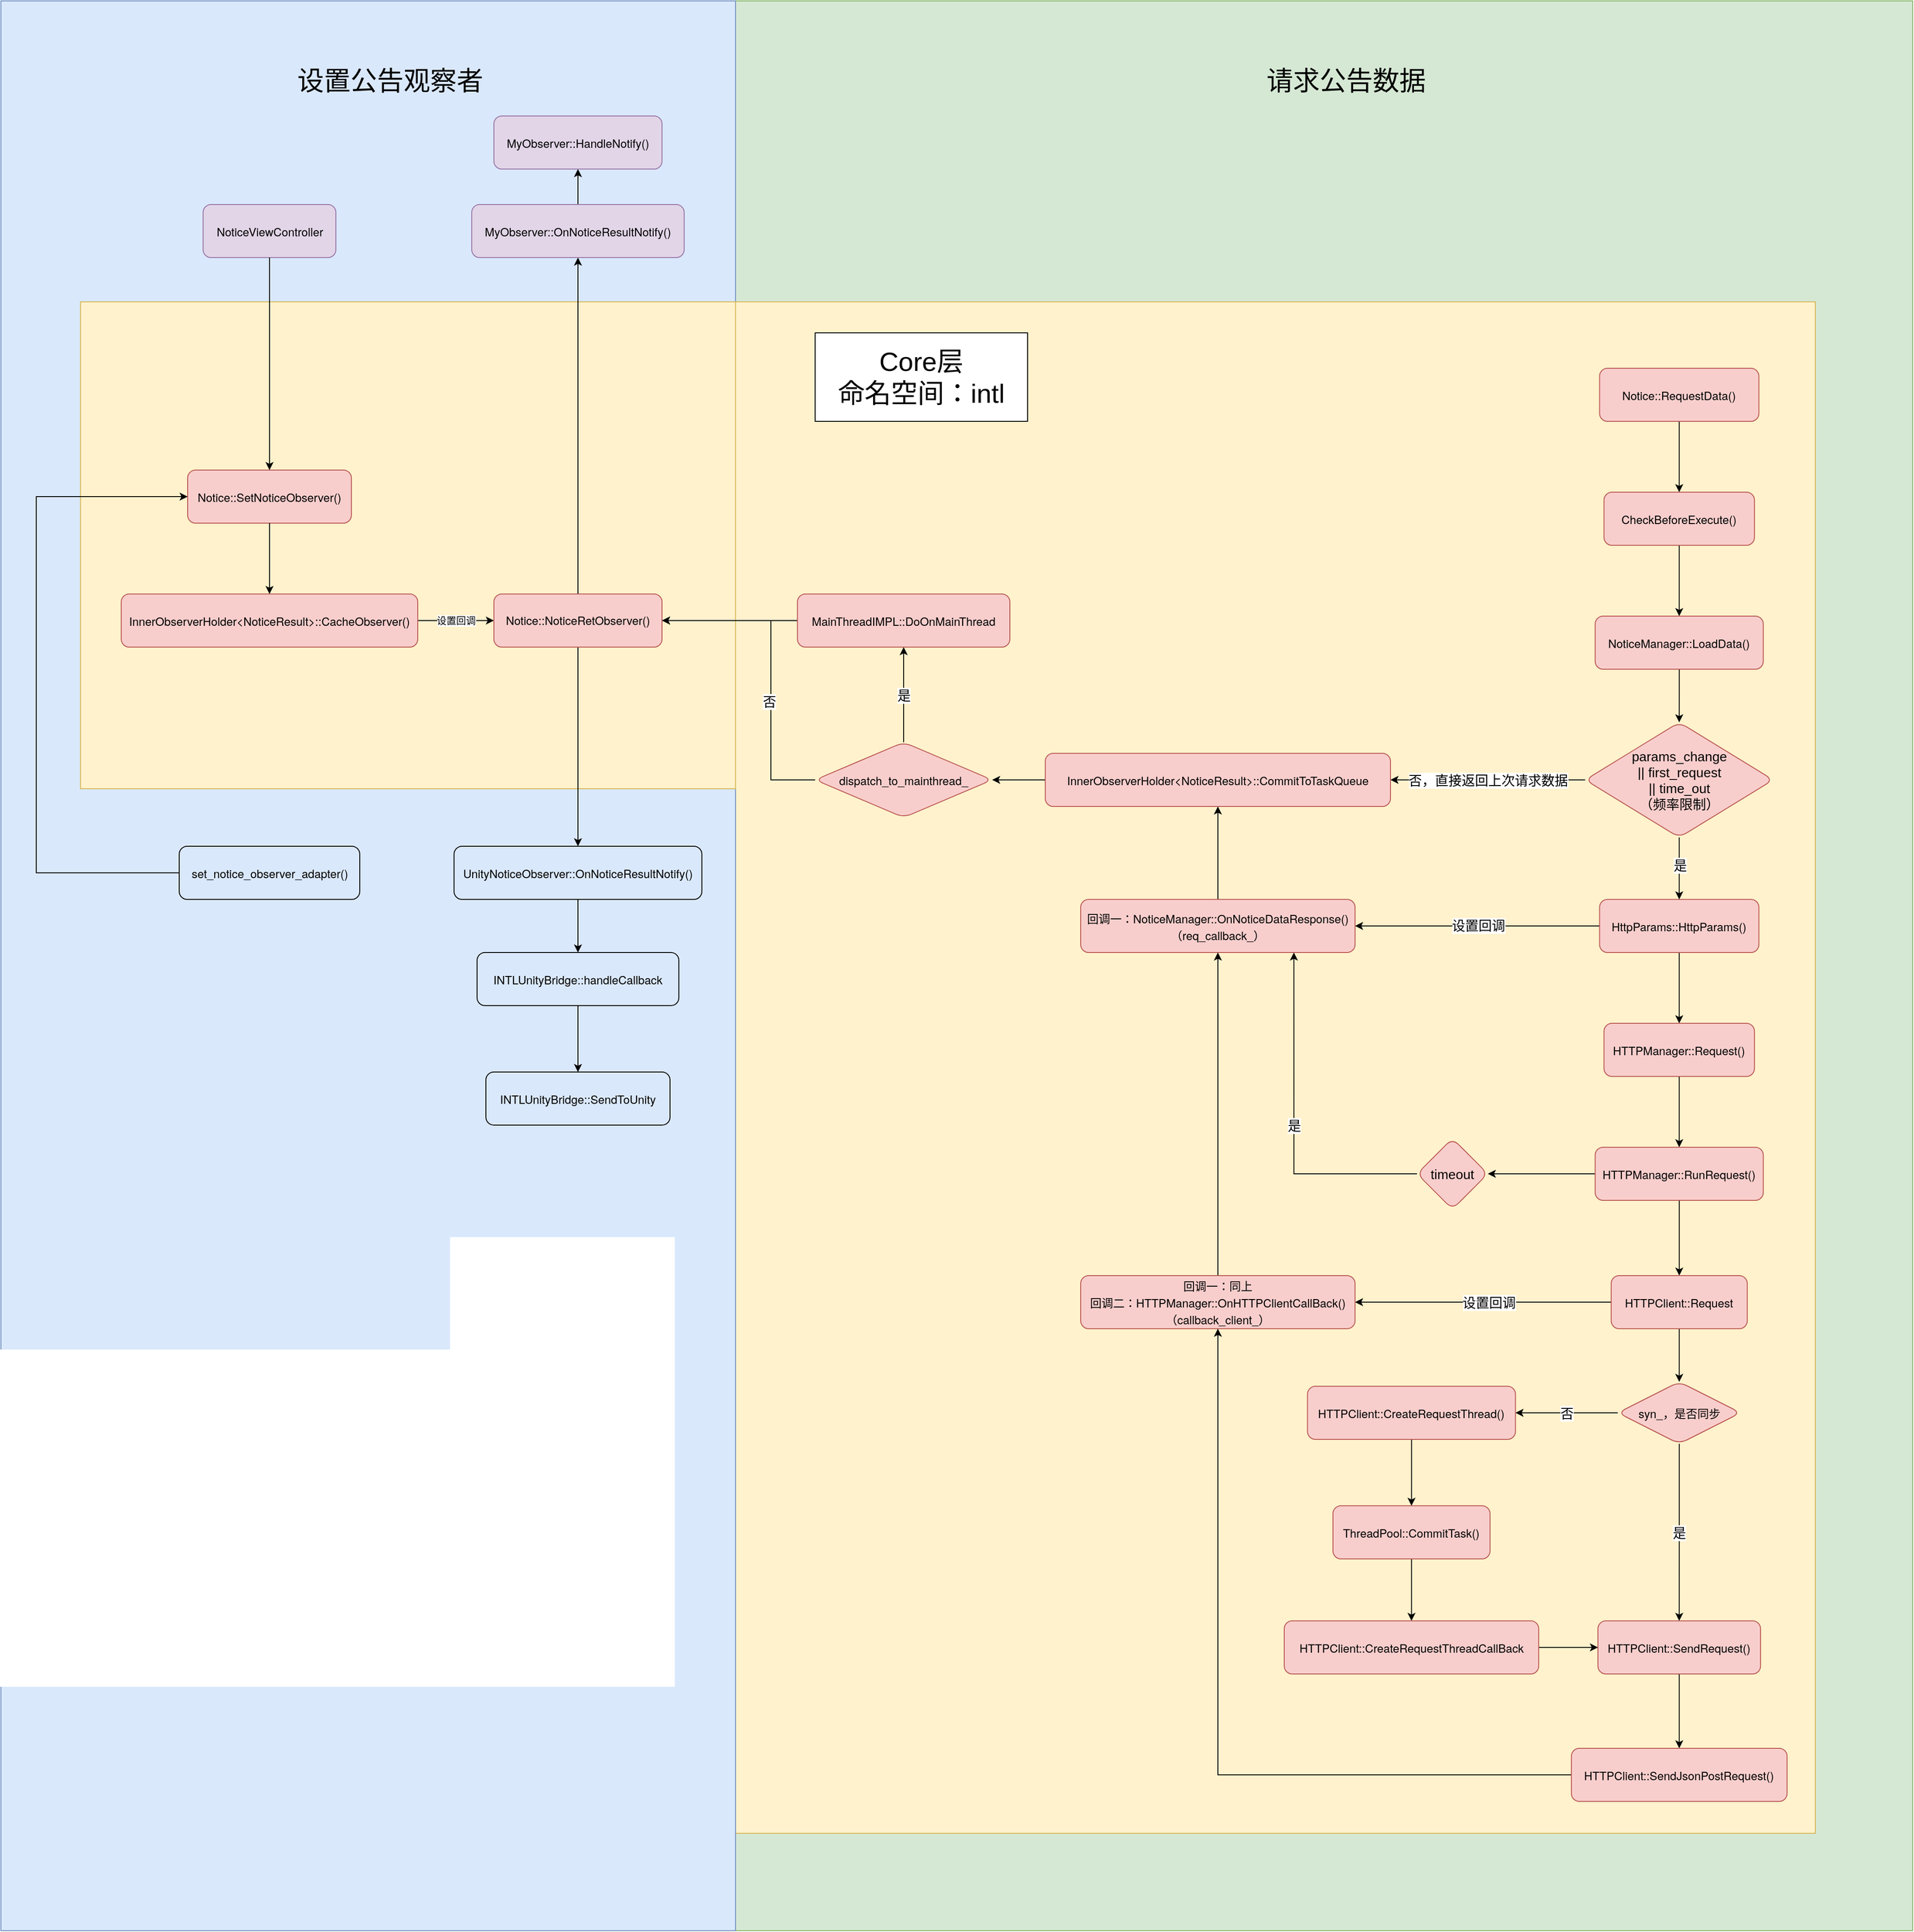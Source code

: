 <mxfile version="16.2.2" type="github">
  <diagram id="6XFbxVQVuKEcNsSUs57a" name="Page-1">
    <mxGraphModel dx="1898" dy="1924" grid="1" gridSize="10" guides="1" tooltips="1" connect="1" arrows="1" fold="1" page="1" pageScale="1" pageWidth="827" pageHeight="1169" math="0" shadow="0">
      <root>
        <mxCell id="0" />
        <mxCell id="1" parent="0" />
        <mxCell id="9o9Hv40ZOTva89XY0RwB-3" value="" style="rounded=0;whiteSpace=wrap;html=1;fillColor=#d5e8d4;strokeColor=#82b366;" vertex="1" parent="1">
          <mxGeometry x="720" y="-280" width="1330" height="2180" as="geometry" />
        </mxCell>
        <mxCell id="9o9Hv40ZOTva89XY0RwB-6" value="" style="rounded=0;whiteSpace=wrap;html=1;fontSize=30;fillColor=#fff2cc;strokeColor=#d6b656;" vertex="1" parent="1">
          <mxGeometry x="720" y="60" width="1220" height="1730" as="geometry" />
        </mxCell>
        <mxCell id="9o9Hv40ZOTva89XY0RwB-2" value="" style="rounded=0;whiteSpace=wrap;html=1;fillColor=#dae8fc;strokeColor=#6c8ebf;" vertex="1" parent="1">
          <mxGeometry x="-110" y="-280" width="830" height="2180" as="geometry" />
        </mxCell>
        <mxCell id="fM-EarZWubq1FICwGO90-23" value="" style="group;fillColor=#fff2cc;strokeColor=#d6b656;container=0;" parent="1" vertex="1" connectable="0">
          <mxGeometry x="-20" y="60" width="740" height="550" as="geometry" />
        </mxCell>
        <mxCell id="fM-EarZWubq1FICwGO90-13" value="设置回调" style="edgeStyle=orthogonalEdgeStyle;rounded=0;orthogonalLoop=1;jettySize=auto;html=1;" parent="1" source="fM-EarZWubq1FICwGO90-6" target="fM-EarZWubq1FICwGO90-12" edge="1">
          <mxGeometry relative="1" as="geometry" />
        </mxCell>
        <mxCell id="fM-EarZWubq1FICwGO90-15" value="" style="edgeStyle=orthogonalEdgeStyle;rounded=0;orthogonalLoop=1;jettySize=auto;html=1;" parent="1" source="fM-EarZWubq1FICwGO90-12" target="fM-EarZWubq1FICwGO90-14" edge="1">
          <mxGeometry relative="1" as="geometry" />
        </mxCell>
        <mxCell id="9o9Hv40ZOTva89XY0RwB-12" style="edgeStyle=orthogonalEdgeStyle;rounded=0;orthogonalLoop=1;jettySize=auto;html=1;exitX=0.5;exitY=1;exitDx=0;exitDy=0;fontSize=30;" edge="1" parent="1" source="fM-EarZWubq1FICwGO90-12" target="9o9Hv40ZOTva89XY0RwB-11">
          <mxGeometry relative="1" as="geometry" />
        </mxCell>
        <mxCell id="fM-EarZWubq1FICwGO90-12" value="&lt;span style=&quot;font-family: &amp;#34;helvetica neue&amp;#34; ; font-size: 13px&quot;&gt;Notice::NoticeRetObserver()&lt;/span&gt;" style="whiteSpace=wrap;html=1;rounded=1;fillColor=#f8cecc;strokeColor=#b85450;" parent="1" vertex="1">
          <mxGeometry x="447" y="390" width="190" height="60" as="geometry" />
        </mxCell>
        <mxCell id="fM-EarZWubq1FICwGO90-17" value="" style="edgeStyle=orthogonalEdgeStyle;rounded=0;orthogonalLoop=1;jettySize=auto;html=1;" parent="1" source="fM-EarZWubq1FICwGO90-14" target="fM-EarZWubq1FICwGO90-16" edge="1">
          <mxGeometry relative="1" as="geometry" />
        </mxCell>
        <mxCell id="fM-EarZWubq1FICwGO90-14" value="&lt;p style=&quot;margin: 0px ; font-stretch: normal ; font-size: 13px ; line-height: normal ; font-family: &amp;#34;helvetica neue&amp;#34;&quot;&gt;MyObserver::OnNoticeResultNotify()&lt;/p&gt;" style="whiteSpace=wrap;html=1;rounded=1;fillColor=#e1d5e7;strokeColor=#9673a6;" parent="1" vertex="1">
          <mxGeometry x="422" y="-50" width="240" height="60" as="geometry" />
        </mxCell>
        <mxCell id="fM-EarZWubq1FICwGO90-16" value="&lt;p style=&quot;margin: 0px ; font-stretch: normal ; font-size: 13px ; line-height: normal ; font-family: &amp;#34;helvetica neue&amp;#34;&quot;&gt;MyObserver::HandleNotify()&lt;/p&gt;" style="whiteSpace=wrap;html=1;rounded=1;fillColor=#e1d5e7;strokeColor=#9673a6;" parent="1" vertex="1">
          <mxGeometry x="447" y="-150" width="190" height="60" as="geometry" />
        </mxCell>
        <mxCell id="fM-EarZWubq1FICwGO90-22" value="设置公告观察者" style="text;html=1;strokeColor=none;fillColor=none;align=center;verticalAlign=middle;whiteSpace=wrap;rounded=0;fontSize=30;" parent="1" vertex="1">
          <mxGeometry x="200" y="-230" width="260" height="80" as="geometry" />
        </mxCell>
        <mxCell id="fM-EarZWubq1FICwGO90-24" value="请求公告数据" style="text;html=1;strokeColor=none;fillColor=none;align=center;verticalAlign=middle;whiteSpace=wrap;rounded=0;fontSize=30;" parent="1" vertex="1">
          <mxGeometry x="1280" y="-230" width="260" height="80" as="geometry" />
        </mxCell>
        <mxCell id="fM-EarZWubq1FICwGO90-27" value="" style="edgeStyle=orthogonalEdgeStyle;rounded=0;orthogonalLoop=1;jettySize=auto;html=1;fontSize=15;" parent="1" source="fM-EarZWubq1FICwGO90-25" target="fM-EarZWubq1FICwGO90-26" edge="1">
          <mxGeometry relative="1" as="geometry" />
        </mxCell>
        <mxCell id="fM-EarZWubq1FICwGO90-25" value="&lt;p style=&quot;margin: 0px ; font-stretch: normal ; font-size: 13px ; line-height: normal ; font-family: &amp;#34;helvetica neue&amp;#34;&quot;&gt;Notice::RequestData()&lt;/p&gt;" style="rounded=1;whiteSpace=wrap;html=1;fontSize=15;fillColor=#f8cecc;strokeColor=#b85450;" parent="1" vertex="1">
          <mxGeometry x="1696.25" y="135" width="180" height="60" as="geometry" />
        </mxCell>
        <mxCell id="fM-EarZWubq1FICwGO90-29" value="" style="edgeStyle=orthogonalEdgeStyle;rounded=0;orthogonalLoop=1;jettySize=auto;html=1;fontSize=15;" parent="1" source="fM-EarZWubq1FICwGO90-26" target="fM-EarZWubq1FICwGO90-28" edge="1">
          <mxGeometry relative="1" as="geometry" />
        </mxCell>
        <mxCell id="fM-EarZWubq1FICwGO90-26" value="&lt;p style=&quot;margin: 0px ; font-stretch: normal ; font-size: 13px ; line-height: normal ; font-family: &amp;#34;helvetica neue&amp;#34;&quot;&gt;CheckBeforeExecute()&lt;/p&gt;" style="whiteSpace=wrap;html=1;fontSize=15;rounded=1;fillColor=#f8cecc;strokeColor=#b85450;" parent="1" vertex="1">
          <mxGeometry x="1701.25" y="275" width="170" height="60" as="geometry" />
        </mxCell>
        <mxCell id="fM-EarZWubq1FICwGO90-286" value="" style="edgeStyle=orthogonalEdgeStyle;rounded=0;orthogonalLoop=1;jettySize=auto;html=1;fontSize=15;" parent="1" source="fM-EarZWubq1FICwGO90-28" target="fM-EarZWubq1FICwGO90-285" edge="1">
          <mxGeometry relative="1" as="geometry" />
        </mxCell>
        <mxCell id="fM-EarZWubq1FICwGO90-28" value="&lt;p style=&quot;margin: 0px ; font-stretch: normal ; font-size: 13px ; line-height: normal ; font-family: &amp;#34;helvetica neue&amp;#34;&quot;&gt;NoticeManager::LoadData()&lt;/p&gt;" style="whiteSpace=wrap;html=1;fontSize=15;rounded=1;fillColor=#f8cecc;strokeColor=#b85450;" parent="1" vertex="1">
          <mxGeometry x="1691.25" y="415" width="190" height="60" as="geometry" />
        </mxCell>
        <mxCell id="fM-EarZWubq1FICwGO90-33" value="" style="edgeStyle=orthogonalEdgeStyle;rounded=0;orthogonalLoop=1;jettySize=auto;html=1;fontSize=15;" parent="1" source="fM-EarZWubq1FICwGO90-30" target="fM-EarZWubq1FICwGO90-32" edge="1">
          <mxGeometry relative="1" as="geometry" />
        </mxCell>
        <mxCell id="fM-EarZWubq1FICwGO90-35" value="设置回调" style="edgeLabel;html=1;align=center;verticalAlign=middle;resizable=0;points=[];fontSize=15;" parent="fM-EarZWubq1FICwGO90-33" vertex="1" connectable="0">
          <mxGeometry y="-1" relative="1" as="geometry">
            <mxPoint as="offset" />
          </mxGeometry>
        </mxCell>
        <mxCell id="fM-EarZWubq1FICwGO90-37" value="" style="edgeStyle=orthogonalEdgeStyle;rounded=0;orthogonalLoop=1;jettySize=auto;html=1;fontSize=15;" parent="1" source="fM-EarZWubq1FICwGO90-30" target="fM-EarZWubq1FICwGO90-36" edge="1">
          <mxGeometry relative="1" as="geometry" />
        </mxCell>
        <mxCell id="fM-EarZWubq1FICwGO90-30" value="&lt;p style=&quot;margin: 0px ; font-stretch: normal ; font-size: 13px ; line-height: normal ; font-family: &amp;#34;helvetica neue&amp;#34;&quot;&gt;HttpParams::HttpParams()&lt;/p&gt;" style="whiteSpace=wrap;html=1;fontSize=15;rounded=1;fillColor=#f8cecc;strokeColor=#b85450;" parent="1" vertex="1">
          <mxGeometry x="1696.25" y="735" width="180" height="60" as="geometry" />
        </mxCell>
        <mxCell id="fM-EarZWubq1FICwGO90-327" style="edgeStyle=orthogonalEdgeStyle;rounded=0;orthogonalLoop=1;jettySize=auto;html=1;exitX=0.5;exitY=0;exitDx=0;exitDy=0;entryX=0.5;entryY=1;entryDx=0;entryDy=0;fontSize=15;" parent="1" source="fM-EarZWubq1FICwGO90-32" target="fM-EarZWubq1FICwGO90-289" edge="1">
          <mxGeometry relative="1" as="geometry" />
        </mxCell>
        <mxCell id="fM-EarZWubq1FICwGO90-32" value="&lt;p style=&quot;margin: 0px ; font-stretch: normal ; font-size: 13px ; line-height: normal ; font-family: &amp;#34;helvetica neue&amp;#34;&quot;&gt;回调一：NoticeManager::OnNoticeDataResponse()（&lt;span style=&quot;font-family: &amp;#34;helvetica neue&amp;#34;&quot;&gt;req_callback_&lt;/span&gt;）&lt;/p&gt;" style="whiteSpace=wrap;html=1;fontSize=15;rounded=1;fillColor=#f8cecc;strokeColor=#b85450;" parent="1" vertex="1">
          <mxGeometry x="1110.0" y="735" width="310" height="60" as="geometry" />
        </mxCell>
        <mxCell id="fM-EarZWubq1FICwGO90-280" value="" style="edgeStyle=orthogonalEdgeStyle;rounded=0;orthogonalLoop=1;jettySize=auto;html=1;fontSize=15;" parent="1" source="fM-EarZWubq1FICwGO90-36" target="fM-EarZWubq1FICwGO90-279" edge="1">
          <mxGeometry relative="1" as="geometry" />
        </mxCell>
        <mxCell id="fM-EarZWubq1FICwGO90-36" value="&lt;p style=&quot;margin: 0px ; font-stretch: normal ; font-size: 13px ; line-height: normal ; font-family: &amp;#34;helvetica neue&amp;#34;&quot;&gt;HTTPManager::Request()&lt;/p&gt;" style="whiteSpace=wrap;html=1;fontSize=15;rounded=1;fillColor=#f8cecc;strokeColor=#b85450;" parent="1" vertex="1">
          <mxGeometry x="1701.25" y="875" width="170" height="60" as="geometry" />
        </mxCell>
        <mxCell id="fM-EarZWubq1FICwGO90-282" value="" style="edgeStyle=orthogonalEdgeStyle;rounded=0;orthogonalLoop=1;jettySize=auto;html=1;fontSize=15;" parent="1" source="fM-EarZWubq1FICwGO90-279" target="fM-EarZWubq1FICwGO90-281" edge="1">
          <mxGeometry relative="1" as="geometry" />
        </mxCell>
        <mxCell id="fM-EarZWubq1FICwGO90-303" value="" style="edgeStyle=orthogonalEdgeStyle;rounded=0;orthogonalLoop=1;jettySize=auto;html=1;fontSize=15;" parent="1" source="fM-EarZWubq1FICwGO90-279" target="fM-EarZWubq1FICwGO90-302" edge="1">
          <mxGeometry relative="1" as="geometry" />
        </mxCell>
        <mxCell id="fM-EarZWubq1FICwGO90-279" value="&lt;p style=&quot;margin: 0px ; font-stretch: normal ; font-size: 13px ; line-height: normal ; font-family: &amp;#34;helvetica neue&amp;#34;&quot;&gt;HTTPManager::RunRequest()&lt;/p&gt;" style="whiteSpace=wrap;html=1;fontSize=15;rounded=1;fillColor=#f8cecc;strokeColor=#b85450;" parent="1" vertex="1">
          <mxGeometry x="1691.25" y="1015" width="190" height="60" as="geometry" />
        </mxCell>
        <mxCell id="fM-EarZWubq1FICwGO90-283" value="是" style="edgeStyle=orthogonalEdgeStyle;rounded=0;orthogonalLoop=1;jettySize=auto;html=1;exitX=0;exitY=0.5;exitDx=0;exitDy=0;fontSize=15;entryX=0.777;entryY=1;entryDx=0;entryDy=0;entryPerimeter=0;" parent="1" source="fM-EarZWubq1FICwGO90-281" target="fM-EarZWubq1FICwGO90-32" edge="1">
          <mxGeometry relative="1" as="geometry">
            <mxPoint x="1350" y="810" as="targetPoint" />
            <Array as="points">
              <mxPoint x="1351" y="1045" />
            </Array>
          </mxGeometry>
        </mxCell>
        <mxCell id="fM-EarZWubq1FICwGO90-281" value="timeout" style="rhombus;whiteSpace=wrap;html=1;fontSize=15;rounded=1;fillColor=#f8cecc;strokeColor=#b85450;" parent="1" vertex="1">
          <mxGeometry x="1490" y="1005" width="80" height="80" as="geometry" />
        </mxCell>
        <mxCell id="fM-EarZWubq1FICwGO90-287" style="edgeStyle=orthogonalEdgeStyle;rounded=0;orthogonalLoop=1;jettySize=auto;html=1;exitX=0.5;exitY=1;exitDx=0;exitDy=0;entryX=0.5;entryY=0;entryDx=0;entryDy=0;fontSize=15;" parent="1" source="fM-EarZWubq1FICwGO90-285" target="fM-EarZWubq1FICwGO90-30" edge="1">
          <mxGeometry relative="1" as="geometry" />
        </mxCell>
        <mxCell id="fM-EarZWubq1FICwGO90-288" value="是" style="edgeLabel;html=1;align=center;verticalAlign=middle;resizable=0;points=[];fontSize=15;" parent="fM-EarZWubq1FICwGO90-287" vertex="1" connectable="0">
          <mxGeometry x="-0.125" y="2" relative="1" as="geometry">
            <mxPoint x="-2" as="offset" />
          </mxGeometry>
        </mxCell>
        <mxCell id="fM-EarZWubq1FICwGO90-290" value="否，直接返回上次请求数据" style="edgeStyle=orthogonalEdgeStyle;rounded=0;orthogonalLoop=1;jettySize=auto;html=1;fontSize=15;" parent="1" source="fM-EarZWubq1FICwGO90-285" target="fM-EarZWubq1FICwGO90-289" edge="1">
          <mxGeometry relative="1" as="geometry" />
        </mxCell>
        <mxCell id="fM-EarZWubq1FICwGO90-285" value="params_change &lt;br&gt;||&amp;nbsp;first_request &lt;br&gt;|| time_out&lt;br&gt;（频率限制）" style="rhombus;whiteSpace=wrap;html=1;fontSize=15;rounded=1;fillColor=#f8cecc;strokeColor=#b85450;" parent="1" vertex="1">
          <mxGeometry x="1680" y="535" width="212.5" height="130" as="geometry" />
        </mxCell>
        <mxCell id="fM-EarZWubq1FICwGO90-293" value="" style="edgeStyle=orthogonalEdgeStyle;rounded=0;orthogonalLoop=1;jettySize=auto;html=1;fontSize=15;exitX=0;exitY=0.5;exitDx=0;exitDy=0;" parent="1" source="fM-EarZWubq1FICwGO90-289" target="fM-EarZWubq1FICwGO90-292" edge="1">
          <mxGeometry relative="1" as="geometry">
            <mxPoint x="1060" y="600" as="sourcePoint" />
          </mxGeometry>
        </mxCell>
        <mxCell id="fM-EarZWubq1FICwGO90-289" value="&lt;p style=&quot;margin: 0px ; font-stretch: normal ; font-size: 13px ; line-height: normal ; font-family: &amp;#34;helvetica neue&amp;#34;&quot;&gt;InnerObserverHolder&amp;lt;NoticeResult&amp;gt;::CommitToTaskQueue&lt;/p&gt;" style="whiteSpace=wrap;html=1;fontSize=15;rounded=1;fillColor=#f8cecc;strokeColor=#b85450;" parent="1" vertex="1">
          <mxGeometry x="1070" y="570" width="390" height="60" as="geometry" />
        </mxCell>
        <mxCell id="fM-EarZWubq1FICwGO90-296" value="是" style="edgeStyle=orthogonalEdgeStyle;rounded=0;orthogonalLoop=1;jettySize=auto;html=1;fontSize=15;" parent="1" source="fM-EarZWubq1FICwGO90-292" target="fM-EarZWubq1FICwGO90-295" edge="1">
          <mxGeometry relative="1" as="geometry" />
        </mxCell>
        <mxCell id="fM-EarZWubq1FICwGO90-299" style="edgeStyle=orthogonalEdgeStyle;rounded=0;orthogonalLoop=1;jettySize=auto;html=1;exitX=0;exitY=0.5;exitDx=0;exitDy=0;entryX=1;entryY=0.5;entryDx=0;entryDy=0;fontSize=15;" parent="1" source="fM-EarZWubq1FICwGO90-292" target="fM-EarZWubq1FICwGO90-12" edge="1">
          <mxGeometry relative="1" as="geometry">
            <Array as="points">
              <mxPoint x="760" y="600" />
              <mxPoint x="760" y="420" />
            </Array>
          </mxGeometry>
        </mxCell>
        <mxCell id="fM-EarZWubq1FICwGO90-301" value="否" style="edgeLabel;html=1;align=center;verticalAlign=middle;resizable=0;points=[];fontSize=15;" parent="fM-EarZWubq1FICwGO90-299" vertex="1" connectable="0">
          <mxGeometry x="-0.703" y="-2" relative="1" as="geometry">
            <mxPoint x="-4" y="-87" as="offset" />
          </mxGeometry>
        </mxCell>
        <mxCell id="fM-EarZWubq1FICwGO90-292" value="&lt;p style=&quot;margin: 0px ; font-stretch: normal ; font-size: 13px ; line-height: normal ; font-family: &amp;#34;helvetica neue&amp;#34;&quot;&gt;dispatch_to_mainthread_&lt;/p&gt;" style="rhombus;whiteSpace=wrap;html=1;fontSize=15;rounded=1;fillColor=#f8cecc;strokeColor=#b85450;" parent="1" vertex="1">
          <mxGeometry x="810" y="557.5" width="200" height="85" as="geometry" />
        </mxCell>
        <mxCell id="fM-EarZWubq1FICwGO90-298" style="edgeStyle=orthogonalEdgeStyle;rounded=0;orthogonalLoop=1;jettySize=auto;html=1;exitX=0;exitY=0.5;exitDx=0;exitDy=0;entryX=1;entryY=0.5;entryDx=0;entryDy=0;fontSize=15;" parent="1" source="fM-EarZWubq1FICwGO90-295" target="fM-EarZWubq1FICwGO90-12" edge="1">
          <mxGeometry relative="1" as="geometry" />
        </mxCell>
        <mxCell id="fM-EarZWubq1FICwGO90-295" value="&lt;p style=&quot;margin: 0px ; font-stretch: normal ; font-size: 13px ; line-height: normal ; font-family: &amp;#34;helvetica neue&amp;#34;&quot;&gt;MainThreadIMPL::DoOnMainThread&lt;/p&gt;" style="whiteSpace=wrap;html=1;fontSize=15;rounded=1;fillColor=#f8cecc;strokeColor=#b85450;" parent="1" vertex="1">
          <mxGeometry x="790" y="390" width="240" height="60" as="geometry" />
        </mxCell>
        <mxCell id="fM-EarZWubq1FICwGO90-305" value="" style="edgeStyle=orthogonalEdgeStyle;rounded=0;orthogonalLoop=1;jettySize=auto;html=1;fontSize=15;" parent="1" source="fM-EarZWubq1FICwGO90-302" target="fM-EarZWubq1FICwGO90-304" edge="1">
          <mxGeometry relative="1" as="geometry" />
        </mxCell>
        <mxCell id="fM-EarZWubq1FICwGO90-306" value="设置回调" style="edgeLabel;html=1;align=center;verticalAlign=middle;resizable=0;points=[];fontSize=15;" parent="fM-EarZWubq1FICwGO90-305" vertex="1" connectable="0">
          <mxGeometry x="-0.074" y="-2" relative="1" as="geometry">
            <mxPoint x="-5" y="2" as="offset" />
          </mxGeometry>
        </mxCell>
        <mxCell id="fM-EarZWubq1FICwGO90-309" value="" style="edgeStyle=orthogonalEdgeStyle;rounded=0;orthogonalLoop=1;jettySize=auto;html=1;fontSize=15;" parent="1" source="fM-EarZWubq1FICwGO90-302" target="fM-EarZWubq1FICwGO90-308" edge="1">
          <mxGeometry relative="1" as="geometry" />
        </mxCell>
        <mxCell id="fM-EarZWubq1FICwGO90-302" value="&lt;p style=&quot;margin: 0px ; font-stretch: normal ; font-size: 13px ; line-height: normal ; font-family: &amp;#34;helvetica neue&amp;#34;&quot;&gt;HTTPClient::Request&lt;/p&gt;" style="whiteSpace=wrap;html=1;fontSize=15;rounded=1;fillColor=#f8cecc;strokeColor=#b85450;" parent="1" vertex="1">
          <mxGeometry x="1709.39" y="1160" width="153.75" height="60" as="geometry" />
        </mxCell>
        <mxCell id="fM-EarZWubq1FICwGO90-316" style="edgeStyle=orthogonalEdgeStyle;rounded=0;orthogonalLoop=1;jettySize=auto;html=1;exitX=0.5;exitY=0;exitDx=0;exitDy=0;entryX=0.5;entryY=1;entryDx=0;entryDy=0;fontSize=15;" parent="1" source="fM-EarZWubq1FICwGO90-304" target="fM-EarZWubq1FICwGO90-32" edge="1">
          <mxGeometry relative="1" as="geometry" />
        </mxCell>
        <mxCell id="fM-EarZWubq1FICwGO90-304" value="&lt;p style=&quot;margin: 0px ; font-stretch: normal ; font-size: 13px ; line-height: normal ; font-family: &amp;#34;helvetica neue&amp;#34;&quot;&gt;回调一：同上&lt;/p&gt;&lt;p style=&quot;margin: 0px ; font-stretch: normal ; font-size: 13px ; line-height: normal ; font-family: &amp;#34;helvetica neue&amp;#34;&quot;&gt;回调二：HTTPManager::OnHTTPClientCallBack()（&lt;span style=&quot;font-family: &amp;#34;helvetica neue&amp;#34;&quot;&gt;callback_client_&lt;/span&gt;）&lt;/p&gt;" style="whiteSpace=wrap;html=1;fontSize=15;rounded=1;fillColor=#f8cecc;strokeColor=#b85450;" parent="1" vertex="1">
          <mxGeometry x="1110" y="1160" width="309.99" height="60" as="geometry" />
        </mxCell>
        <mxCell id="fM-EarZWubq1FICwGO90-311" value="是" style="edgeStyle=orthogonalEdgeStyle;rounded=0;orthogonalLoop=1;jettySize=auto;html=1;fontSize=15;" parent="1" source="fM-EarZWubq1FICwGO90-308" target="fM-EarZWubq1FICwGO90-310" edge="1">
          <mxGeometry relative="1" as="geometry" />
        </mxCell>
        <mxCell id="fM-EarZWubq1FICwGO90-313" value="否" style="edgeStyle=orthogonalEdgeStyle;rounded=0;orthogonalLoop=1;jettySize=auto;html=1;fontSize=15;" parent="1" source="fM-EarZWubq1FICwGO90-308" target="fM-EarZWubq1FICwGO90-312" edge="1">
          <mxGeometry relative="1" as="geometry" />
        </mxCell>
        <mxCell id="fM-EarZWubq1FICwGO90-308" value="&lt;p style=&quot;margin: 0px ; font-stretch: normal ; font-size: 13px ; line-height: normal ; font-family: &amp;#34;helvetica neue&amp;#34;&quot;&gt;syn_，是否同步&lt;/p&gt;" style="rhombus;whiteSpace=wrap;html=1;fontSize=15;rounded=1;fillColor=#f8cecc;strokeColor=#b85450;" parent="1" vertex="1">
          <mxGeometry x="1716.88" y="1280" width="138.75" height="70" as="geometry" />
        </mxCell>
        <mxCell id="fM-EarZWubq1FICwGO90-315" value="" style="edgeStyle=orthogonalEdgeStyle;rounded=0;orthogonalLoop=1;jettySize=auto;html=1;fontSize=15;" parent="1" source="fM-EarZWubq1FICwGO90-310" target="fM-EarZWubq1FICwGO90-314" edge="1">
          <mxGeometry relative="1" as="geometry" />
        </mxCell>
        <mxCell id="fM-EarZWubq1FICwGO90-310" value="&lt;p style=&quot;margin: 0px ; font-stretch: normal ; font-size: 13px ; line-height: normal ; font-family: &amp;#34;helvetica neue&amp;#34;&quot;&gt;HTTPClient::SendRequest()&lt;/p&gt;" style="whiteSpace=wrap;html=1;fontSize=15;rounded=1;fillColor=#f8cecc;strokeColor=#b85450;" parent="1" vertex="1">
          <mxGeometry x="1694.4" y="1550" width="183.74" height="60" as="geometry" />
        </mxCell>
        <mxCell id="fM-EarZWubq1FICwGO90-321" value="" style="edgeStyle=orthogonalEdgeStyle;rounded=0;orthogonalLoop=1;jettySize=auto;html=1;fontSize=15;" parent="1" source="fM-EarZWubq1FICwGO90-312" target="fM-EarZWubq1FICwGO90-320" edge="1">
          <mxGeometry relative="1" as="geometry" />
        </mxCell>
        <mxCell id="fM-EarZWubq1FICwGO90-312" value="&lt;p style=&quot;margin: 0px ; font-stretch: normal ; font-size: 13px ; line-height: normal ; font-family: &amp;#34;helvetica neue&amp;#34;&quot;&gt;HTTPClient::CreateRequestThread()&lt;/p&gt;" style="whiteSpace=wrap;html=1;fontSize=15;rounded=1;fillColor=#f8cecc;strokeColor=#b85450;" parent="1" vertex="1">
          <mxGeometry x="1366.26" y="1285" width="234.99" height="60" as="geometry" />
        </mxCell>
        <mxCell id="fM-EarZWubq1FICwGO90-319" style="edgeStyle=orthogonalEdgeStyle;rounded=0;orthogonalLoop=1;jettySize=auto;html=1;entryX=0.5;entryY=1;entryDx=0;entryDy=0;fontSize=15;exitX=0;exitY=0.5;exitDx=0;exitDy=0;" parent="1" source="fM-EarZWubq1FICwGO90-314" target="fM-EarZWubq1FICwGO90-304" edge="1">
          <mxGeometry relative="1" as="geometry">
            <mxPoint x="2030" y="1720" as="sourcePoint" />
          </mxGeometry>
        </mxCell>
        <mxCell id="fM-EarZWubq1FICwGO90-314" value="&lt;p style=&quot;margin: 0px ; font-stretch: normal ; font-size: 13px ; line-height: normal ; font-family: &amp;#34;helvetica neue&amp;#34;&quot;&gt;HTTPClient::SendJsonPostRequest()&lt;/p&gt;" style="whiteSpace=wrap;html=1;fontSize=15;rounded=1;fillColor=#f8cecc;strokeColor=#b85450;" parent="1" vertex="1">
          <mxGeometry x="1664.39" y="1694" width="243.73" height="60" as="geometry" />
        </mxCell>
        <mxCell id="fM-EarZWubq1FICwGO90-323" value="" style="edgeStyle=orthogonalEdgeStyle;rounded=0;orthogonalLoop=1;jettySize=auto;html=1;fontSize=15;" parent="1" source="fM-EarZWubq1FICwGO90-320" target="fM-EarZWubq1FICwGO90-322" edge="1">
          <mxGeometry relative="1" as="geometry" />
        </mxCell>
        <mxCell id="fM-EarZWubq1FICwGO90-320" value="&lt;p style=&quot;margin: 0px ; font-stretch: normal ; font-size: 13px ; line-height: normal ; font-family: &amp;#34;helvetica neue&amp;#34;&quot;&gt;ThreadPool::CommitTask()&lt;/p&gt;" style="whiteSpace=wrap;html=1;fontSize=15;rounded=1;fillColor=#f8cecc;strokeColor=#b85450;" parent="1" vertex="1">
          <mxGeometry x="1395.01" y="1420" width="177.49" height="60" as="geometry" />
        </mxCell>
        <mxCell id="fM-EarZWubq1FICwGO90-325" style="edgeStyle=orthogonalEdgeStyle;rounded=0;orthogonalLoop=1;jettySize=auto;html=1;exitX=1;exitY=0.5;exitDx=0;exitDy=0;entryX=0;entryY=0.5;entryDx=0;entryDy=0;fontSize=15;" parent="1" source="fM-EarZWubq1FICwGO90-322" target="fM-EarZWubq1FICwGO90-310" edge="1">
          <mxGeometry relative="1" as="geometry" />
        </mxCell>
        <mxCell id="fM-EarZWubq1FICwGO90-322" value="&lt;p style=&quot;margin: 0px ; font-stretch: normal ; font-size: 13px ; line-height: normal ; font-family: &amp;#34;helvetica neue&amp;#34;&quot;&gt;HTTPClient::CreateRequestThreadCallBack&lt;/p&gt;" style="whiteSpace=wrap;html=1;fontSize=15;rounded=1;fillColor=#f8cecc;strokeColor=#b85450;" parent="1" vertex="1">
          <mxGeometry x="1340" y="1550" width="287.5" height="60" as="geometry" />
        </mxCell>
        <mxCell id="fM-EarZWubq1FICwGO90-21" value="&lt;font style=&quot;font-size: 30px&quot;&gt;Core层&lt;br style=&quot;font-size: 30px&quot;&gt;命名空间：intl&lt;/font&gt;" style="rounded=0;whiteSpace=wrap;html=1;fontSize=30;" parent="1" vertex="1">
          <mxGeometry x="810" y="95" width="240" height="100" as="geometry" />
        </mxCell>
        <mxCell id="fM-EarZWubq1FICwGO90-1" value="&lt;p style=&quot;margin: 0px ; font-stretch: normal ; font-size: 13px ; line-height: normal ; font-family: &amp;#34;helvetica neue&amp;#34;&quot;&gt;NoticeViewController&lt;/p&gt;" style="rounded=1;whiteSpace=wrap;html=1;fillColor=#e1d5e7;strokeColor=#9673a6;" parent="1" vertex="1">
          <mxGeometry x="118.5" y="-50" width="150" height="60" as="geometry" />
        </mxCell>
        <mxCell id="fM-EarZWubq1FICwGO90-2" value="&lt;p style=&quot;margin: 0px ; font-stretch: normal ; font-size: 13px ; line-height: normal ; font-family: &amp;#34;helvetica neue&amp;#34;&quot;&gt;Notice::SetNoticeObserver()&lt;/p&gt;" style="whiteSpace=wrap;html=1;rounded=1;fillColor=#f8cecc;strokeColor=#b85450;" parent="1" vertex="1">
          <mxGeometry x="101" y="250" width="185" height="60" as="geometry" />
        </mxCell>
        <mxCell id="fM-EarZWubq1FICwGO90-3" value="" style="edgeStyle=orthogonalEdgeStyle;rounded=0;orthogonalLoop=1;jettySize=auto;html=1;" parent="1" source="fM-EarZWubq1FICwGO90-1" target="fM-EarZWubq1FICwGO90-2" edge="1">
          <mxGeometry relative="1" as="geometry" />
        </mxCell>
        <mxCell id="fM-EarZWubq1FICwGO90-6" value="&lt;p style=&quot;margin: 0px ; font-stretch: normal ; font-size: 13px ; line-height: normal ; font-family: &amp;#34;helvetica neue&amp;#34;&quot;&gt;InnerObserverHolder&amp;lt;NoticeResult&amp;gt;::CacheObserver()&lt;/p&gt;" style="whiteSpace=wrap;html=1;rounded=1;fillColor=#f8cecc;strokeColor=#b85450;" parent="1" vertex="1">
          <mxGeometry x="26" y="390" width="335" height="60" as="geometry" />
        </mxCell>
        <mxCell id="fM-EarZWubq1FICwGO90-7" value="" style="edgeStyle=orthogonalEdgeStyle;rounded=0;orthogonalLoop=1;jettySize=auto;html=1;" parent="1" source="fM-EarZWubq1FICwGO90-2" target="fM-EarZWubq1FICwGO90-6" edge="1">
          <mxGeometry relative="1" as="geometry" />
        </mxCell>
        <mxCell id="9o9Hv40ZOTva89XY0RwB-10" style="edgeStyle=orthogonalEdgeStyle;rounded=0;orthogonalLoop=1;jettySize=auto;html=1;exitX=0;exitY=0.5;exitDx=0;exitDy=0;entryX=0;entryY=0.5;entryDx=0;entryDy=0;fontSize=30;" edge="1" parent="1" source="9o9Hv40ZOTva89XY0RwB-7" target="fM-EarZWubq1FICwGO90-2">
          <mxGeometry relative="1" as="geometry">
            <Array as="points">
              <mxPoint x="-70" y="705" />
              <mxPoint x="-70" y="280" />
            </Array>
          </mxGeometry>
        </mxCell>
        <mxCell id="9o9Hv40ZOTva89XY0RwB-7" value="&lt;p style=&quot;margin: 0px ; font-stretch: normal ; font-size: 13px ; line-height: normal ; font-family: &amp;#34;helvetica neue&amp;#34;&quot;&gt;set_notice_observer_adapter()&lt;/p&gt;" style="rounded=1;whiteSpace=wrap;html=1;fontSize=30;fillColor=none;gradientColor=none;" vertex="1" parent="1">
          <mxGeometry x="91.5" y="675" width="204" height="60" as="geometry" />
        </mxCell>
        <mxCell id="9o9Hv40ZOTva89XY0RwB-14" style="edgeStyle=orthogonalEdgeStyle;rounded=0;orthogonalLoop=1;jettySize=auto;html=1;exitX=0.5;exitY=1;exitDx=0;exitDy=0;entryX=0.5;entryY=0;entryDx=0;entryDy=0;fontSize=30;" edge="1" parent="1" source="9o9Hv40ZOTva89XY0RwB-11" target="9o9Hv40ZOTva89XY0RwB-13">
          <mxGeometry relative="1" as="geometry" />
        </mxCell>
        <mxCell id="9o9Hv40ZOTva89XY0RwB-11" value="&lt;p style=&quot;margin: 0px ; font-stretch: normal ; font-size: 13px ; line-height: normal ; font-family: &amp;#34;helvetica neue&amp;#34;&quot;&gt;UnityNoticeObserver::OnNoticeResultNotify()&lt;/p&gt;" style="rounded=1;whiteSpace=wrap;html=1;fontSize=30;fillColor=none;gradientColor=none;" vertex="1" parent="1">
          <mxGeometry x="402" y="675" width="280" height="60" as="geometry" />
        </mxCell>
        <mxCell id="9o9Hv40ZOTva89XY0RwB-16" value="" style="edgeStyle=orthogonalEdgeStyle;rounded=0;orthogonalLoop=1;jettySize=auto;html=1;fontSize=30;" edge="1" parent="1" source="9o9Hv40ZOTva89XY0RwB-13" target="9o9Hv40ZOTva89XY0RwB-15">
          <mxGeometry relative="1" as="geometry" />
        </mxCell>
        <mxCell id="9o9Hv40ZOTva89XY0RwB-13" value="&lt;p style=&quot;margin: 0px ; font-stretch: normal ; font-size: 13px ; line-height: normal ; font-family: &amp;#34;helvetica neue&amp;#34;&quot;&gt;INTLUnityBridge::handleCallback&lt;/p&gt;" style="rounded=1;whiteSpace=wrap;html=1;fontSize=30;fillColor=none;gradientColor=none;" vertex="1" parent="1">
          <mxGeometry x="428" y="795" width="228" height="60" as="geometry" />
        </mxCell>
        <mxCell id="9o9Hv40ZOTva89XY0RwB-15" value="&lt;p style=&quot;margin: 0px ; font-stretch: normal ; font-size: 13px ; line-height: normal ; font-family: &amp;#34;helvetica neue&amp;#34;&quot;&gt;INTLUnityBridge::SendToUnity&lt;/p&gt;" style="whiteSpace=wrap;html=1;fontSize=30;fillColor=none;rounded=1;gradientColor=none;" vertex="1" parent="1">
          <mxGeometry x="438" y="930" width="208" height="60" as="geometry" />
        </mxCell>
      </root>
    </mxGraphModel>
  </diagram>
</mxfile>

